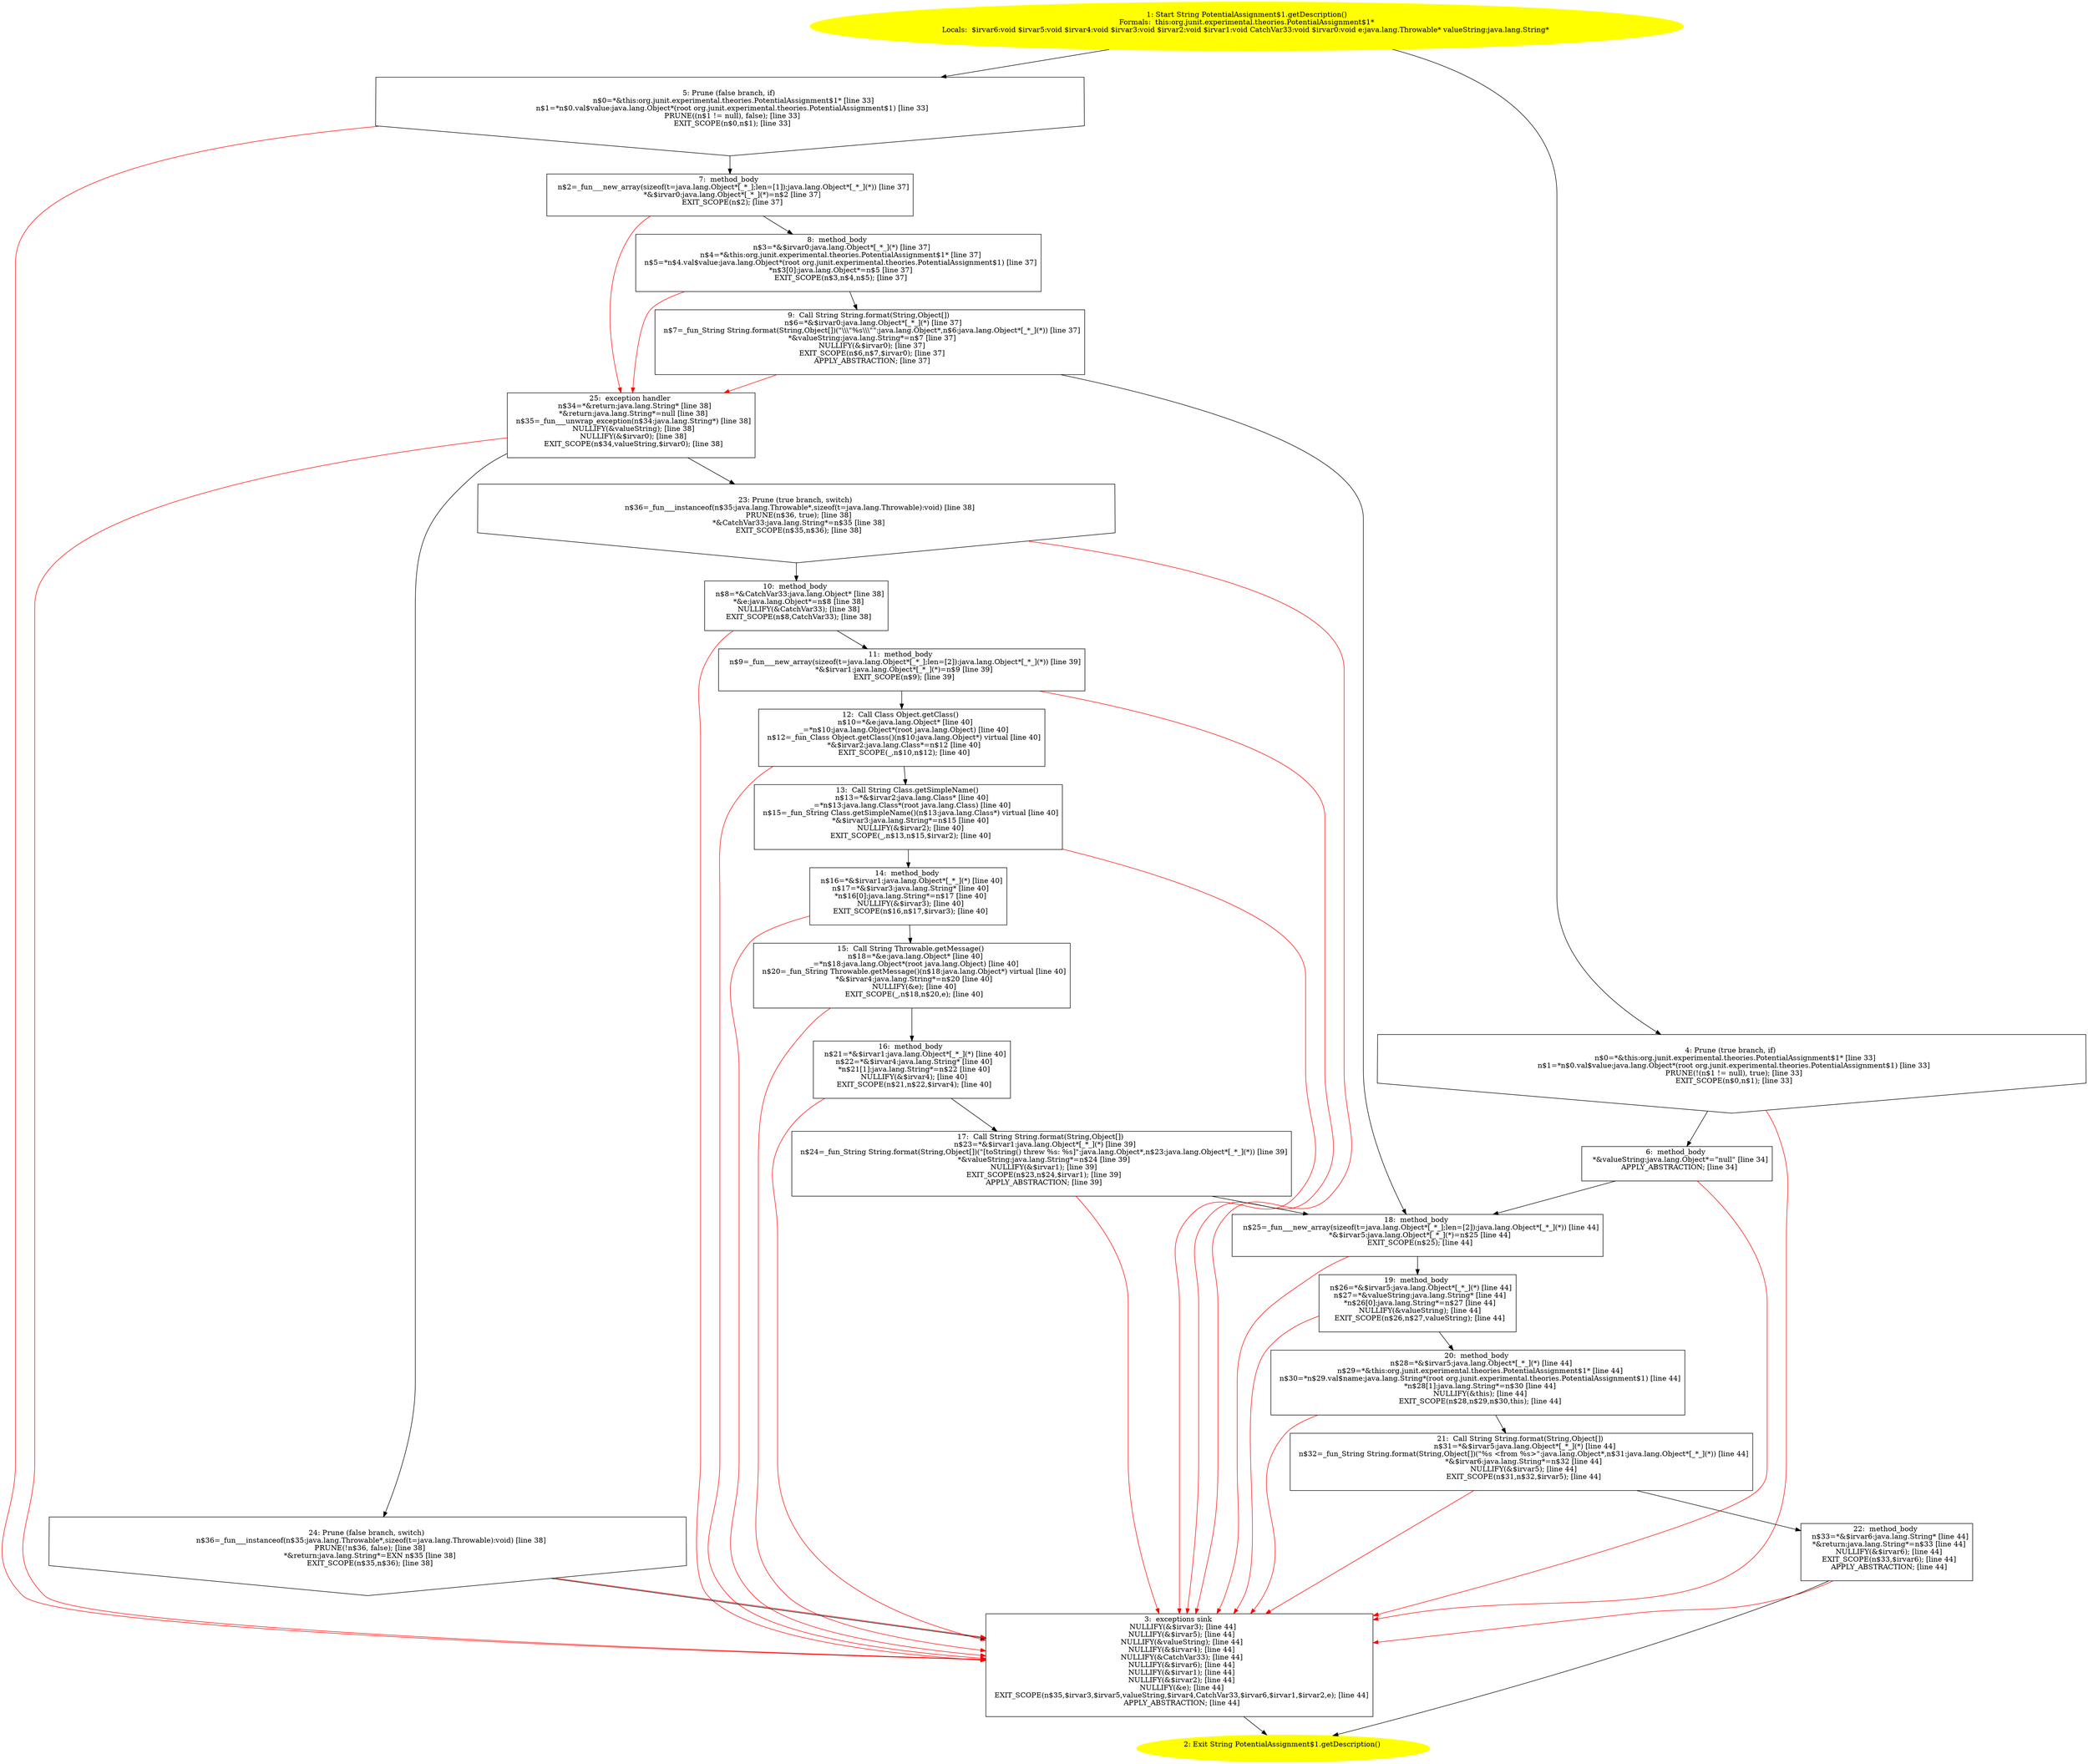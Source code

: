 /* @generated */
digraph cfg {
"org.junit.experimental.theories.PotentialAssignment$1.getDescription():java.lang.String.2c27c659c81fd42a4b903eeda3b62102_1" [label="1: Start String PotentialAssignment$1.getDescription()\nFormals:  this:org.junit.experimental.theories.PotentialAssignment$1*\nLocals:  $irvar6:void $irvar5:void $irvar4:void $irvar3:void $irvar2:void $irvar1:void CatchVar33:void $irvar0:void e:java.lang.Throwable* valueString:java.lang.String* \n  " color=yellow style=filled]
	

	 "org.junit.experimental.theories.PotentialAssignment$1.getDescription():java.lang.String.2c27c659c81fd42a4b903eeda3b62102_1" -> "org.junit.experimental.theories.PotentialAssignment$1.getDescription():java.lang.String.2c27c659c81fd42a4b903eeda3b62102_4" ;
	 "org.junit.experimental.theories.PotentialAssignment$1.getDescription():java.lang.String.2c27c659c81fd42a4b903eeda3b62102_1" -> "org.junit.experimental.theories.PotentialAssignment$1.getDescription():java.lang.String.2c27c659c81fd42a4b903eeda3b62102_5" ;
"org.junit.experimental.theories.PotentialAssignment$1.getDescription():java.lang.String.2c27c659c81fd42a4b903eeda3b62102_2" [label="2: Exit String PotentialAssignment$1.getDescription() \n  " color=yellow style=filled]
	

"org.junit.experimental.theories.PotentialAssignment$1.getDescription():java.lang.String.2c27c659c81fd42a4b903eeda3b62102_3" [label="3:  exceptions sink \n   NULLIFY(&$irvar3); [line 44]\n  NULLIFY(&$irvar5); [line 44]\n  NULLIFY(&valueString); [line 44]\n  NULLIFY(&$irvar4); [line 44]\n  NULLIFY(&CatchVar33); [line 44]\n  NULLIFY(&$irvar6); [line 44]\n  NULLIFY(&$irvar1); [line 44]\n  NULLIFY(&$irvar2); [line 44]\n  NULLIFY(&e); [line 44]\n  EXIT_SCOPE(n$35,$irvar3,$irvar5,valueString,$irvar4,CatchVar33,$irvar6,$irvar1,$irvar2,e); [line 44]\n  APPLY_ABSTRACTION; [line 44]\n " shape="box"]
	

	 "org.junit.experimental.theories.PotentialAssignment$1.getDescription():java.lang.String.2c27c659c81fd42a4b903eeda3b62102_3" -> "org.junit.experimental.theories.PotentialAssignment$1.getDescription():java.lang.String.2c27c659c81fd42a4b903eeda3b62102_2" ;
"org.junit.experimental.theories.PotentialAssignment$1.getDescription():java.lang.String.2c27c659c81fd42a4b903eeda3b62102_4" [label="4: Prune (true branch, if) \n   n$0=*&this:org.junit.experimental.theories.PotentialAssignment$1* [line 33]\n  n$1=*n$0.val$value:java.lang.Object*(root org.junit.experimental.theories.PotentialAssignment$1) [line 33]\n  PRUNE(!(n$1 != null), true); [line 33]\n  EXIT_SCOPE(n$0,n$1); [line 33]\n " shape="invhouse"]
	

	 "org.junit.experimental.theories.PotentialAssignment$1.getDescription():java.lang.String.2c27c659c81fd42a4b903eeda3b62102_4" -> "org.junit.experimental.theories.PotentialAssignment$1.getDescription():java.lang.String.2c27c659c81fd42a4b903eeda3b62102_6" ;
	 "org.junit.experimental.theories.PotentialAssignment$1.getDescription():java.lang.String.2c27c659c81fd42a4b903eeda3b62102_4" -> "org.junit.experimental.theories.PotentialAssignment$1.getDescription():java.lang.String.2c27c659c81fd42a4b903eeda3b62102_3" [color="red" ];
"org.junit.experimental.theories.PotentialAssignment$1.getDescription():java.lang.String.2c27c659c81fd42a4b903eeda3b62102_5" [label="5: Prune (false branch, if) \n   n$0=*&this:org.junit.experimental.theories.PotentialAssignment$1* [line 33]\n  n$1=*n$0.val$value:java.lang.Object*(root org.junit.experimental.theories.PotentialAssignment$1) [line 33]\n  PRUNE((n$1 != null), false); [line 33]\n  EXIT_SCOPE(n$0,n$1); [line 33]\n " shape="invhouse"]
	

	 "org.junit.experimental.theories.PotentialAssignment$1.getDescription():java.lang.String.2c27c659c81fd42a4b903eeda3b62102_5" -> "org.junit.experimental.theories.PotentialAssignment$1.getDescription():java.lang.String.2c27c659c81fd42a4b903eeda3b62102_7" ;
	 "org.junit.experimental.theories.PotentialAssignment$1.getDescription():java.lang.String.2c27c659c81fd42a4b903eeda3b62102_5" -> "org.junit.experimental.theories.PotentialAssignment$1.getDescription():java.lang.String.2c27c659c81fd42a4b903eeda3b62102_3" [color="red" ];
"org.junit.experimental.theories.PotentialAssignment$1.getDescription():java.lang.String.2c27c659c81fd42a4b903eeda3b62102_6" [label="6:  method_body \n   *&valueString:java.lang.Object*=\"null\" [line 34]\n  APPLY_ABSTRACTION; [line 34]\n " shape="box"]
	

	 "org.junit.experimental.theories.PotentialAssignment$1.getDescription():java.lang.String.2c27c659c81fd42a4b903eeda3b62102_6" -> "org.junit.experimental.theories.PotentialAssignment$1.getDescription():java.lang.String.2c27c659c81fd42a4b903eeda3b62102_18" ;
	 "org.junit.experimental.theories.PotentialAssignment$1.getDescription():java.lang.String.2c27c659c81fd42a4b903eeda3b62102_6" -> "org.junit.experimental.theories.PotentialAssignment$1.getDescription():java.lang.String.2c27c659c81fd42a4b903eeda3b62102_3" [color="red" ];
"org.junit.experimental.theories.PotentialAssignment$1.getDescription():java.lang.String.2c27c659c81fd42a4b903eeda3b62102_7" [label="7:  method_body \n   n$2=_fun___new_array(sizeof(t=java.lang.Object*[_*_];len=[1]):java.lang.Object*[_*_](*)) [line 37]\n  *&$irvar0:java.lang.Object*[_*_](*)=n$2 [line 37]\n  EXIT_SCOPE(n$2); [line 37]\n " shape="box"]
	

	 "org.junit.experimental.theories.PotentialAssignment$1.getDescription():java.lang.String.2c27c659c81fd42a4b903eeda3b62102_7" -> "org.junit.experimental.theories.PotentialAssignment$1.getDescription():java.lang.String.2c27c659c81fd42a4b903eeda3b62102_8" ;
	 "org.junit.experimental.theories.PotentialAssignment$1.getDescription():java.lang.String.2c27c659c81fd42a4b903eeda3b62102_7" -> "org.junit.experimental.theories.PotentialAssignment$1.getDescription():java.lang.String.2c27c659c81fd42a4b903eeda3b62102_25" [color="red" ];
"org.junit.experimental.theories.PotentialAssignment$1.getDescription():java.lang.String.2c27c659c81fd42a4b903eeda3b62102_8" [label="8:  method_body \n   n$3=*&$irvar0:java.lang.Object*[_*_](*) [line 37]\n  n$4=*&this:org.junit.experimental.theories.PotentialAssignment$1* [line 37]\n  n$5=*n$4.val$value:java.lang.Object*(root org.junit.experimental.theories.PotentialAssignment$1) [line 37]\n  *n$3[0]:java.lang.Object*=n$5 [line 37]\n  EXIT_SCOPE(n$3,n$4,n$5); [line 37]\n " shape="box"]
	

	 "org.junit.experimental.theories.PotentialAssignment$1.getDescription():java.lang.String.2c27c659c81fd42a4b903eeda3b62102_8" -> "org.junit.experimental.theories.PotentialAssignment$1.getDescription():java.lang.String.2c27c659c81fd42a4b903eeda3b62102_9" ;
	 "org.junit.experimental.theories.PotentialAssignment$1.getDescription():java.lang.String.2c27c659c81fd42a4b903eeda3b62102_8" -> "org.junit.experimental.theories.PotentialAssignment$1.getDescription():java.lang.String.2c27c659c81fd42a4b903eeda3b62102_25" [color="red" ];
"org.junit.experimental.theories.PotentialAssignment$1.getDescription():java.lang.String.2c27c659c81fd42a4b903eeda3b62102_9" [label="9:  Call String String.format(String,Object[]) \n   n$6=*&$irvar0:java.lang.Object*[_*_](*) [line 37]\n  n$7=_fun_String String.format(String,Object[])(\"\\\\\\\"%s\\\\\\\"\":java.lang.Object*,n$6:java.lang.Object*[_*_](*)) [line 37]\n  *&valueString:java.lang.String*=n$7 [line 37]\n  NULLIFY(&$irvar0); [line 37]\n  EXIT_SCOPE(n$6,n$7,$irvar0); [line 37]\n  APPLY_ABSTRACTION; [line 37]\n " shape="box"]
	

	 "org.junit.experimental.theories.PotentialAssignment$1.getDescription():java.lang.String.2c27c659c81fd42a4b903eeda3b62102_9" -> "org.junit.experimental.theories.PotentialAssignment$1.getDescription():java.lang.String.2c27c659c81fd42a4b903eeda3b62102_18" ;
	 "org.junit.experimental.theories.PotentialAssignment$1.getDescription():java.lang.String.2c27c659c81fd42a4b903eeda3b62102_9" -> "org.junit.experimental.theories.PotentialAssignment$1.getDescription():java.lang.String.2c27c659c81fd42a4b903eeda3b62102_25" [color="red" ];
"org.junit.experimental.theories.PotentialAssignment$1.getDescription():java.lang.String.2c27c659c81fd42a4b903eeda3b62102_10" [label="10:  method_body \n   n$8=*&CatchVar33:java.lang.Object* [line 38]\n  *&e:java.lang.Object*=n$8 [line 38]\n  NULLIFY(&CatchVar33); [line 38]\n  EXIT_SCOPE(n$8,CatchVar33); [line 38]\n " shape="box"]
	

	 "org.junit.experimental.theories.PotentialAssignment$1.getDescription():java.lang.String.2c27c659c81fd42a4b903eeda3b62102_10" -> "org.junit.experimental.theories.PotentialAssignment$1.getDescription():java.lang.String.2c27c659c81fd42a4b903eeda3b62102_11" ;
	 "org.junit.experimental.theories.PotentialAssignment$1.getDescription():java.lang.String.2c27c659c81fd42a4b903eeda3b62102_10" -> "org.junit.experimental.theories.PotentialAssignment$1.getDescription():java.lang.String.2c27c659c81fd42a4b903eeda3b62102_3" [color="red" ];
"org.junit.experimental.theories.PotentialAssignment$1.getDescription():java.lang.String.2c27c659c81fd42a4b903eeda3b62102_11" [label="11:  method_body \n   n$9=_fun___new_array(sizeof(t=java.lang.Object*[_*_];len=[2]):java.lang.Object*[_*_](*)) [line 39]\n  *&$irvar1:java.lang.Object*[_*_](*)=n$9 [line 39]\n  EXIT_SCOPE(n$9); [line 39]\n " shape="box"]
	

	 "org.junit.experimental.theories.PotentialAssignment$1.getDescription():java.lang.String.2c27c659c81fd42a4b903eeda3b62102_11" -> "org.junit.experimental.theories.PotentialAssignment$1.getDescription():java.lang.String.2c27c659c81fd42a4b903eeda3b62102_12" ;
	 "org.junit.experimental.theories.PotentialAssignment$1.getDescription():java.lang.String.2c27c659c81fd42a4b903eeda3b62102_11" -> "org.junit.experimental.theories.PotentialAssignment$1.getDescription():java.lang.String.2c27c659c81fd42a4b903eeda3b62102_3" [color="red" ];
"org.junit.experimental.theories.PotentialAssignment$1.getDescription():java.lang.String.2c27c659c81fd42a4b903eeda3b62102_12" [label="12:  Call Class Object.getClass() \n   n$10=*&e:java.lang.Object* [line 40]\n  _=*n$10:java.lang.Object*(root java.lang.Object) [line 40]\n  n$12=_fun_Class Object.getClass()(n$10:java.lang.Object*) virtual [line 40]\n  *&$irvar2:java.lang.Class*=n$12 [line 40]\n  EXIT_SCOPE(_,n$10,n$12); [line 40]\n " shape="box"]
	

	 "org.junit.experimental.theories.PotentialAssignment$1.getDescription():java.lang.String.2c27c659c81fd42a4b903eeda3b62102_12" -> "org.junit.experimental.theories.PotentialAssignment$1.getDescription():java.lang.String.2c27c659c81fd42a4b903eeda3b62102_13" ;
	 "org.junit.experimental.theories.PotentialAssignment$1.getDescription():java.lang.String.2c27c659c81fd42a4b903eeda3b62102_12" -> "org.junit.experimental.theories.PotentialAssignment$1.getDescription():java.lang.String.2c27c659c81fd42a4b903eeda3b62102_3" [color="red" ];
"org.junit.experimental.theories.PotentialAssignment$1.getDescription():java.lang.String.2c27c659c81fd42a4b903eeda3b62102_13" [label="13:  Call String Class.getSimpleName() \n   n$13=*&$irvar2:java.lang.Class* [line 40]\n  _=*n$13:java.lang.Class*(root java.lang.Class) [line 40]\n  n$15=_fun_String Class.getSimpleName()(n$13:java.lang.Class*) virtual [line 40]\n  *&$irvar3:java.lang.String*=n$15 [line 40]\n  NULLIFY(&$irvar2); [line 40]\n  EXIT_SCOPE(_,n$13,n$15,$irvar2); [line 40]\n " shape="box"]
	

	 "org.junit.experimental.theories.PotentialAssignment$1.getDescription():java.lang.String.2c27c659c81fd42a4b903eeda3b62102_13" -> "org.junit.experimental.theories.PotentialAssignment$1.getDescription():java.lang.String.2c27c659c81fd42a4b903eeda3b62102_14" ;
	 "org.junit.experimental.theories.PotentialAssignment$1.getDescription():java.lang.String.2c27c659c81fd42a4b903eeda3b62102_13" -> "org.junit.experimental.theories.PotentialAssignment$1.getDescription():java.lang.String.2c27c659c81fd42a4b903eeda3b62102_3" [color="red" ];
"org.junit.experimental.theories.PotentialAssignment$1.getDescription():java.lang.String.2c27c659c81fd42a4b903eeda3b62102_14" [label="14:  method_body \n   n$16=*&$irvar1:java.lang.Object*[_*_](*) [line 40]\n  n$17=*&$irvar3:java.lang.String* [line 40]\n  *n$16[0]:java.lang.String*=n$17 [line 40]\n  NULLIFY(&$irvar3); [line 40]\n  EXIT_SCOPE(n$16,n$17,$irvar3); [line 40]\n " shape="box"]
	

	 "org.junit.experimental.theories.PotentialAssignment$1.getDescription():java.lang.String.2c27c659c81fd42a4b903eeda3b62102_14" -> "org.junit.experimental.theories.PotentialAssignment$1.getDescription():java.lang.String.2c27c659c81fd42a4b903eeda3b62102_15" ;
	 "org.junit.experimental.theories.PotentialAssignment$1.getDescription():java.lang.String.2c27c659c81fd42a4b903eeda3b62102_14" -> "org.junit.experimental.theories.PotentialAssignment$1.getDescription():java.lang.String.2c27c659c81fd42a4b903eeda3b62102_3" [color="red" ];
"org.junit.experimental.theories.PotentialAssignment$1.getDescription():java.lang.String.2c27c659c81fd42a4b903eeda3b62102_15" [label="15:  Call String Throwable.getMessage() \n   n$18=*&e:java.lang.Object* [line 40]\n  _=*n$18:java.lang.Object*(root java.lang.Object) [line 40]\n  n$20=_fun_String Throwable.getMessage()(n$18:java.lang.Object*) virtual [line 40]\n  *&$irvar4:java.lang.String*=n$20 [line 40]\n  NULLIFY(&e); [line 40]\n  EXIT_SCOPE(_,n$18,n$20,e); [line 40]\n " shape="box"]
	

	 "org.junit.experimental.theories.PotentialAssignment$1.getDescription():java.lang.String.2c27c659c81fd42a4b903eeda3b62102_15" -> "org.junit.experimental.theories.PotentialAssignment$1.getDescription():java.lang.String.2c27c659c81fd42a4b903eeda3b62102_16" ;
	 "org.junit.experimental.theories.PotentialAssignment$1.getDescription():java.lang.String.2c27c659c81fd42a4b903eeda3b62102_15" -> "org.junit.experimental.theories.PotentialAssignment$1.getDescription():java.lang.String.2c27c659c81fd42a4b903eeda3b62102_3" [color="red" ];
"org.junit.experimental.theories.PotentialAssignment$1.getDescription():java.lang.String.2c27c659c81fd42a4b903eeda3b62102_16" [label="16:  method_body \n   n$21=*&$irvar1:java.lang.Object*[_*_](*) [line 40]\n  n$22=*&$irvar4:java.lang.String* [line 40]\n  *n$21[1]:java.lang.String*=n$22 [line 40]\n  NULLIFY(&$irvar4); [line 40]\n  EXIT_SCOPE(n$21,n$22,$irvar4); [line 40]\n " shape="box"]
	

	 "org.junit.experimental.theories.PotentialAssignment$1.getDescription():java.lang.String.2c27c659c81fd42a4b903eeda3b62102_16" -> "org.junit.experimental.theories.PotentialAssignment$1.getDescription():java.lang.String.2c27c659c81fd42a4b903eeda3b62102_17" ;
	 "org.junit.experimental.theories.PotentialAssignment$1.getDescription():java.lang.String.2c27c659c81fd42a4b903eeda3b62102_16" -> "org.junit.experimental.theories.PotentialAssignment$1.getDescription():java.lang.String.2c27c659c81fd42a4b903eeda3b62102_3" [color="red" ];
"org.junit.experimental.theories.PotentialAssignment$1.getDescription():java.lang.String.2c27c659c81fd42a4b903eeda3b62102_17" [label="17:  Call String String.format(String,Object[]) \n   n$23=*&$irvar1:java.lang.Object*[_*_](*) [line 39]\n  n$24=_fun_String String.format(String,Object[])(\"[toString() threw %s: %s]\":java.lang.Object*,n$23:java.lang.Object*[_*_](*)) [line 39]\n  *&valueString:java.lang.String*=n$24 [line 39]\n  NULLIFY(&$irvar1); [line 39]\n  EXIT_SCOPE(n$23,n$24,$irvar1); [line 39]\n  APPLY_ABSTRACTION; [line 39]\n " shape="box"]
	

	 "org.junit.experimental.theories.PotentialAssignment$1.getDescription():java.lang.String.2c27c659c81fd42a4b903eeda3b62102_17" -> "org.junit.experimental.theories.PotentialAssignment$1.getDescription():java.lang.String.2c27c659c81fd42a4b903eeda3b62102_18" ;
	 "org.junit.experimental.theories.PotentialAssignment$1.getDescription():java.lang.String.2c27c659c81fd42a4b903eeda3b62102_17" -> "org.junit.experimental.theories.PotentialAssignment$1.getDescription():java.lang.String.2c27c659c81fd42a4b903eeda3b62102_3" [color="red" ];
"org.junit.experimental.theories.PotentialAssignment$1.getDescription():java.lang.String.2c27c659c81fd42a4b903eeda3b62102_18" [label="18:  method_body \n   n$25=_fun___new_array(sizeof(t=java.lang.Object*[_*_];len=[2]):java.lang.Object*[_*_](*)) [line 44]\n  *&$irvar5:java.lang.Object*[_*_](*)=n$25 [line 44]\n  EXIT_SCOPE(n$25); [line 44]\n " shape="box"]
	

	 "org.junit.experimental.theories.PotentialAssignment$1.getDescription():java.lang.String.2c27c659c81fd42a4b903eeda3b62102_18" -> "org.junit.experimental.theories.PotentialAssignment$1.getDescription():java.lang.String.2c27c659c81fd42a4b903eeda3b62102_19" ;
	 "org.junit.experimental.theories.PotentialAssignment$1.getDescription():java.lang.String.2c27c659c81fd42a4b903eeda3b62102_18" -> "org.junit.experimental.theories.PotentialAssignment$1.getDescription():java.lang.String.2c27c659c81fd42a4b903eeda3b62102_3" [color="red" ];
"org.junit.experimental.theories.PotentialAssignment$1.getDescription():java.lang.String.2c27c659c81fd42a4b903eeda3b62102_19" [label="19:  method_body \n   n$26=*&$irvar5:java.lang.Object*[_*_](*) [line 44]\n  n$27=*&valueString:java.lang.String* [line 44]\n  *n$26[0]:java.lang.String*=n$27 [line 44]\n  NULLIFY(&valueString); [line 44]\n  EXIT_SCOPE(n$26,n$27,valueString); [line 44]\n " shape="box"]
	

	 "org.junit.experimental.theories.PotentialAssignment$1.getDescription():java.lang.String.2c27c659c81fd42a4b903eeda3b62102_19" -> "org.junit.experimental.theories.PotentialAssignment$1.getDescription():java.lang.String.2c27c659c81fd42a4b903eeda3b62102_20" ;
	 "org.junit.experimental.theories.PotentialAssignment$1.getDescription():java.lang.String.2c27c659c81fd42a4b903eeda3b62102_19" -> "org.junit.experimental.theories.PotentialAssignment$1.getDescription():java.lang.String.2c27c659c81fd42a4b903eeda3b62102_3" [color="red" ];
"org.junit.experimental.theories.PotentialAssignment$1.getDescription():java.lang.String.2c27c659c81fd42a4b903eeda3b62102_20" [label="20:  method_body \n   n$28=*&$irvar5:java.lang.Object*[_*_](*) [line 44]\n  n$29=*&this:org.junit.experimental.theories.PotentialAssignment$1* [line 44]\n  n$30=*n$29.val$name:java.lang.String*(root org.junit.experimental.theories.PotentialAssignment$1) [line 44]\n  *n$28[1]:java.lang.String*=n$30 [line 44]\n  NULLIFY(&this); [line 44]\n  EXIT_SCOPE(n$28,n$29,n$30,this); [line 44]\n " shape="box"]
	

	 "org.junit.experimental.theories.PotentialAssignment$1.getDescription():java.lang.String.2c27c659c81fd42a4b903eeda3b62102_20" -> "org.junit.experimental.theories.PotentialAssignment$1.getDescription():java.lang.String.2c27c659c81fd42a4b903eeda3b62102_21" ;
	 "org.junit.experimental.theories.PotentialAssignment$1.getDescription():java.lang.String.2c27c659c81fd42a4b903eeda3b62102_20" -> "org.junit.experimental.theories.PotentialAssignment$1.getDescription():java.lang.String.2c27c659c81fd42a4b903eeda3b62102_3" [color="red" ];
"org.junit.experimental.theories.PotentialAssignment$1.getDescription():java.lang.String.2c27c659c81fd42a4b903eeda3b62102_21" [label="21:  Call String String.format(String,Object[]) \n   n$31=*&$irvar5:java.lang.Object*[_*_](*) [line 44]\n  n$32=_fun_String String.format(String,Object[])(\"%s <from %s>\":java.lang.Object*,n$31:java.lang.Object*[_*_](*)) [line 44]\n  *&$irvar6:java.lang.String*=n$32 [line 44]\n  NULLIFY(&$irvar5); [line 44]\n  EXIT_SCOPE(n$31,n$32,$irvar5); [line 44]\n " shape="box"]
	

	 "org.junit.experimental.theories.PotentialAssignment$1.getDescription():java.lang.String.2c27c659c81fd42a4b903eeda3b62102_21" -> "org.junit.experimental.theories.PotentialAssignment$1.getDescription():java.lang.String.2c27c659c81fd42a4b903eeda3b62102_22" ;
	 "org.junit.experimental.theories.PotentialAssignment$1.getDescription():java.lang.String.2c27c659c81fd42a4b903eeda3b62102_21" -> "org.junit.experimental.theories.PotentialAssignment$1.getDescription():java.lang.String.2c27c659c81fd42a4b903eeda3b62102_3" [color="red" ];
"org.junit.experimental.theories.PotentialAssignment$1.getDescription():java.lang.String.2c27c659c81fd42a4b903eeda3b62102_22" [label="22:  method_body \n   n$33=*&$irvar6:java.lang.String* [line 44]\n  *&return:java.lang.String*=n$33 [line 44]\n  NULLIFY(&$irvar6); [line 44]\n  EXIT_SCOPE(n$33,$irvar6); [line 44]\n  APPLY_ABSTRACTION; [line 44]\n " shape="box"]
	

	 "org.junit.experimental.theories.PotentialAssignment$1.getDescription():java.lang.String.2c27c659c81fd42a4b903eeda3b62102_22" -> "org.junit.experimental.theories.PotentialAssignment$1.getDescription():java.lang.String.2c27c659c81fd42a4b903eeda3b62102_2" ;
	 "org.junit.experimental.theories.PotentialAssignment$1.getDescription():java.lang.String.2c27c659c81fd42a4b903eeda3b62102_22" -> "org.junit.experimental.theories.PotentialAssignment$1.getDescription():java.lang.String.2c27c659c81fd42a4b903eeda3b62102_3" [color="red" ];
"org.junit.experimental.theories.PotentialAssignment$1.getDescription():java.lang.String.2c27c659c81fd42a4b903eeda3b62102_23" [label="23: Prune (true branch, switch) \n   n$36=_fun___instanceof(n$35:java.lang.Throwable*,sizeof(t=java.lang.Throwable):void) [line 38]\n  PRUNE(n$36, true); [line 38]\n  *&CatchVar33:java.lang.String*=n$35 [line 38]\n  EXIT_SCOPE(n$35,n$36); [line 38]\n " shape="invhouse"]
	

	 "org.junit.experimental.theories.PotentialAssignment$1.getDescription():java.lang.String.2c27c659c81fd42a4b903eeda3b62102_23" -> "org.junit.experimental.theories.PotentialAssignment$1.getDescription():java.lang.String.2c27c659c81fd42a4b903eeda3b62102_10" ;
	 "org.junit.experimental.theories.PotentialAssignment$1.getDescription():java.lang.String.2c27c659c81fd42a4b903eeda3b62102_23" -> "org.junit.experimental.theories.PotentialAssignment$1.getDescription():java.lang.String.2c27c659c81fd42a4b903eeda3b62102_3" [color="red" ];
"org.junit.experimental.theories.PotentialAssignment$1.getDescription():java.lang.String.2c27c659c81fd42a4b903eeda3b62102_24" [label="24: Prune (false branch, switch) \n   n$36=_fun___instanceof(n$35:java.lang.Throwable*,sizeof(t=java.lang.Throwable):void) [line 38]\n  PRUNE(!n$36, false); [line 38]\n  *&return:java.lang.String*=EXN n$35 [line 38]\n  EXIT_SCOPE(n$35,n$36); [line 38]\n " shape="invhouse"]
	

	 "org.junit.experimental.theories.PotentialAssignment$1.getDescription():java.lang.String.2c27c659c81fd42a4b903eeda3b62102_24" -> "org.junit.experimental.theories.PotentialAssignment$1.getDescription():java.lang.String.2c27c659c81fd42a4b903eeda3b62102_3" ;
	 "org.junit.experimental.theories.PotentialAssignment$1.getDescription():java.lang.String.2c27c659c81fd42a4b903eeda3b62102_24" -> "org.junit.experimental.theories.PotentialAssignment$1.getDescription():java.lang.String.2c27c659c81fd42a4b903eeda3b62102_3" [color="red" ];
"org.junit.experimental.theories.PotentialAssignment$1.getDescription():java.lang.String.2c27c659c81fd42a4b903eeda3b62102_25" [label="25:  exception handler \n   n$34=*&return:java.lang.String* [line 38]\n  *&return:java.lang.String*=null [line 38]\n  n$35=_fun___unwrap_exception(n$34:java.lang.String*) [line 38]\n  NULLIFY(&valueString); [line 38]\n  NULLIFY(&$irvar0); [line 38]\n  EXIT_SCOPE(n$34,valueString,$irvar0); [line 38]\n " shape="box"]
	

	 "org.junit.experimental.theories.PotentialAssignment$1.getDescription():java.lang.String.2c27c659c81fd42a4b903eeda3b62102_25" -> "org.junit.experimental.theories.PotentialAssignment$1.getDescription():java.lang.String.2c27c659c81fd42a4b903eeda3b62102_23" ;
	 "org.junit.experimental.theories.PotentialAssignment$1.getDescription():java.lang.String.2c27c659c81fd42a4b903eeda3b62102_25" -> "org.junit.experimental.theories.PotentialAssignment$1.getDescription():java.lang.String.2c27c659c81fd42a4b903eeda3b62102_24" ;
	 "org.junit.experimental.theories.PotentialAssignment$1.getDescription():java.lang.String.2c27c659c81fd42a4b903eeda3b62102_25" -> "org.junit.experimental.theories.PotentialAssignment$1.getDescription():java.lang.String.2c27c659c81fd42a4b903eeda3b62102_3" [color="red" ];
}
